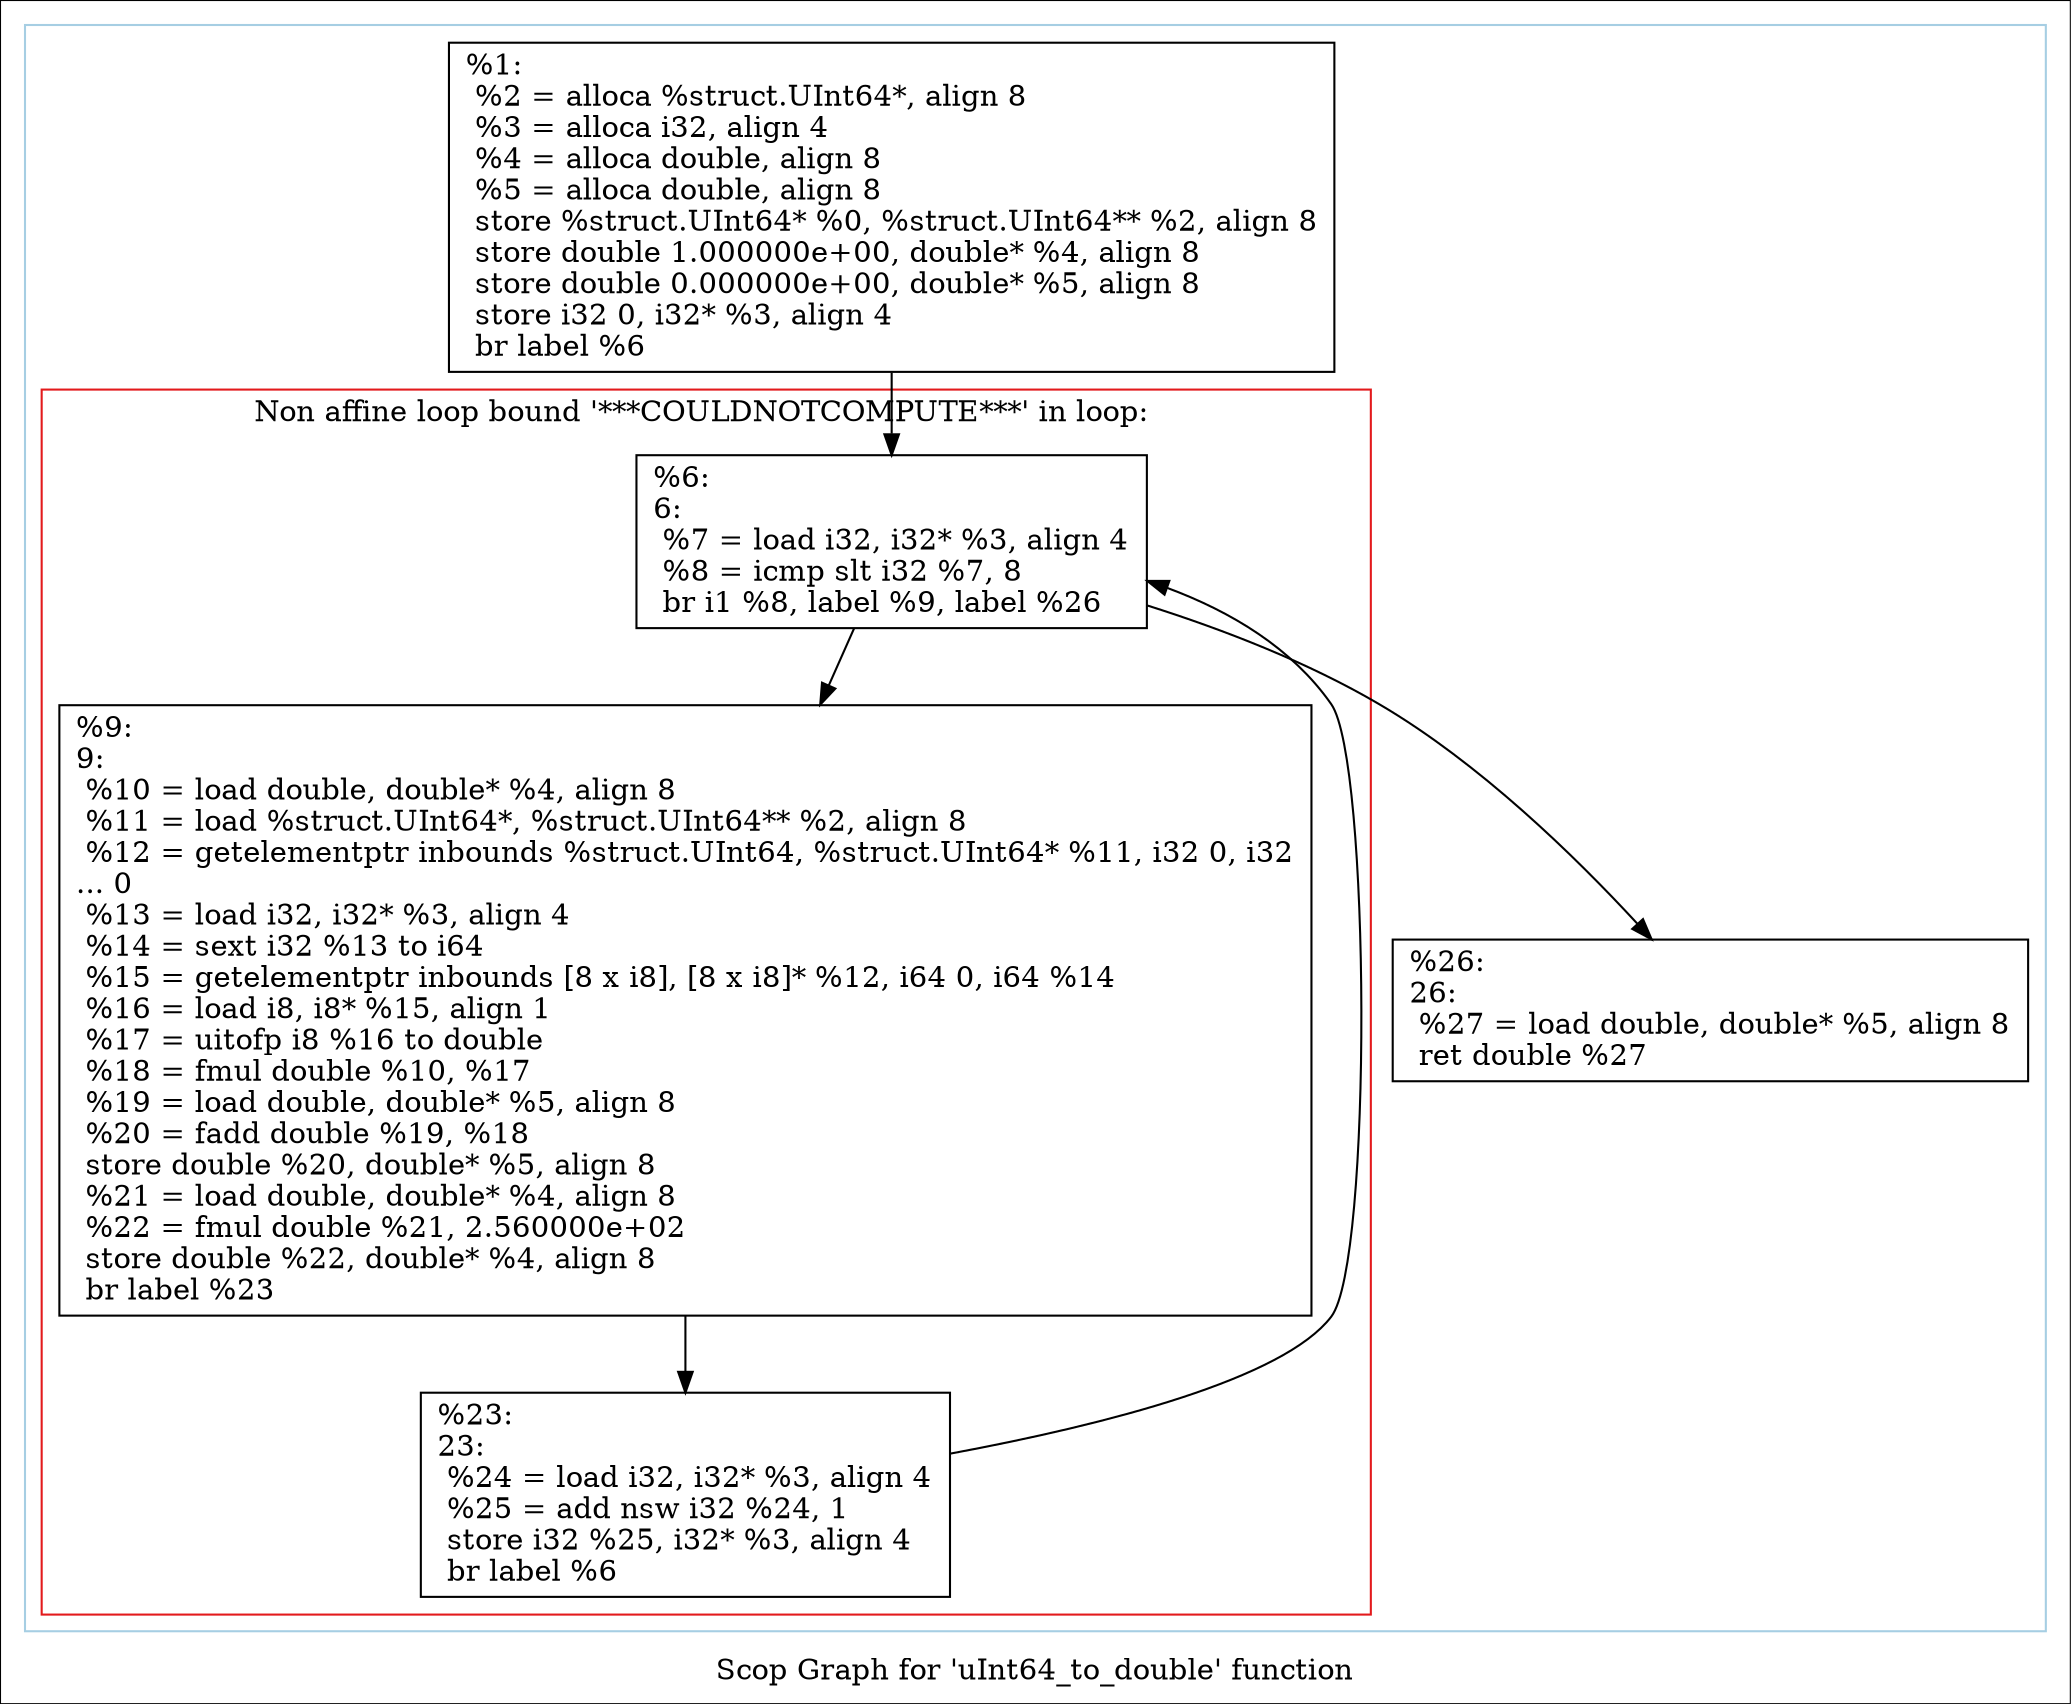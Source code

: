 digraph "Scop Graph for 'uInt64_to_double' function" {
	label="Scop Graph for 'uInt64_to_double' function";

	Node0x28544f0 [shape=record,label="{%1:\l  %2 = alloca %struct.UInt64*, align 8\l  %3 = alloca i32, align 4\l  %4 = alloca double, align 8\l  %5 = alloca double, align 8\l  store %struct.UInt64* %0, %struct.UInt64** %2, align 8\l  store double 1.000000e+00, double* %4, align 8\l  store double 0.000000e+00, double* %5, align 8\l  store i32 0, i32* %3, align 4\l  br label %6\l}"];
	Node0x28544f0 -> Node0x283e590;
	Node0x283e590 [shape=record,label="{%6:\l6:                                                \l  %7 = load i32, i32* %3, align 4\l  %8 = icmp slt i32 %7, 8\l  br i1 %8, label %9, label %26\l}"];
	Node0x283e590 -> Node0x2771600;
	Node0x283e590 -> Node0x282ca80;
	Node0x2771600 [shape=record,label="{%9:\l9:                                                \l  %10 = load double, double* %4, align 8\l  %11 = load %struct.UInt64*, %struct.UInt64** %2, align 8\l  %12 = getelementptr inbounds %struct.UInt64, %struct.UInt64* %11, i32 0, i32\l... 0\l  %13 = load i32, i32* %3, align 4\l  %14 = sext i32 %13 to i64\l  %15 = getelementptr inbounds [8 x i8], [8 x i8]* %12, i64 0, i64 %14\l  %16 = load i8, i8* %15, align 1\l  %17 = uitofp i8 %16 to double\l  %18 = fmul double %10, %17\l  %19 = load double, double* %5, align 8\l  %20 = fadd double %19, %18\l  store double %20, double* %5, align 8\l  %21 = load double, double* %4, align 8\l  %22 = fmul double %21, 2.560000e+02\l  store double %22, double* %4, align 8\l  br label %23\l}"];
	Node0x2771600 -> Node0x27c4bf0;
	Node0x27c4bf0 [shape=record,label="{%23:\l23:                                               \l  %24 = load i32, i32* %3, align 4\l  %25 = add nsw i32 %24, 1\l  store i32 %25, i32* %3, align 4\l  br label %6\l}"];
	Node0x27c4bf0 -> Node0x283e590[constraint=false];
	Node0x282ca80 [shape=record,label="{%26:\l26:                                               \l  %27 = load double, double* %5, align 8\l  ret double %27\l}"];
	colorscheme = "paired12"
        subgraph cluster_0x2941c60 {
          label = "";
          style = solid;
          color = 1
          subgraph cluster_0x292a4f0 {
            label = "Non affine loop bound '***COULDNOTCOMPUTE***' in loop: ";
            style = solid;
            color = 6
            Node0x283e590;
            Node0x2771600;
            Node0x27c4bf0;
          }
          Node0x28544f0;
          Node0x282ca80;
        }
}
